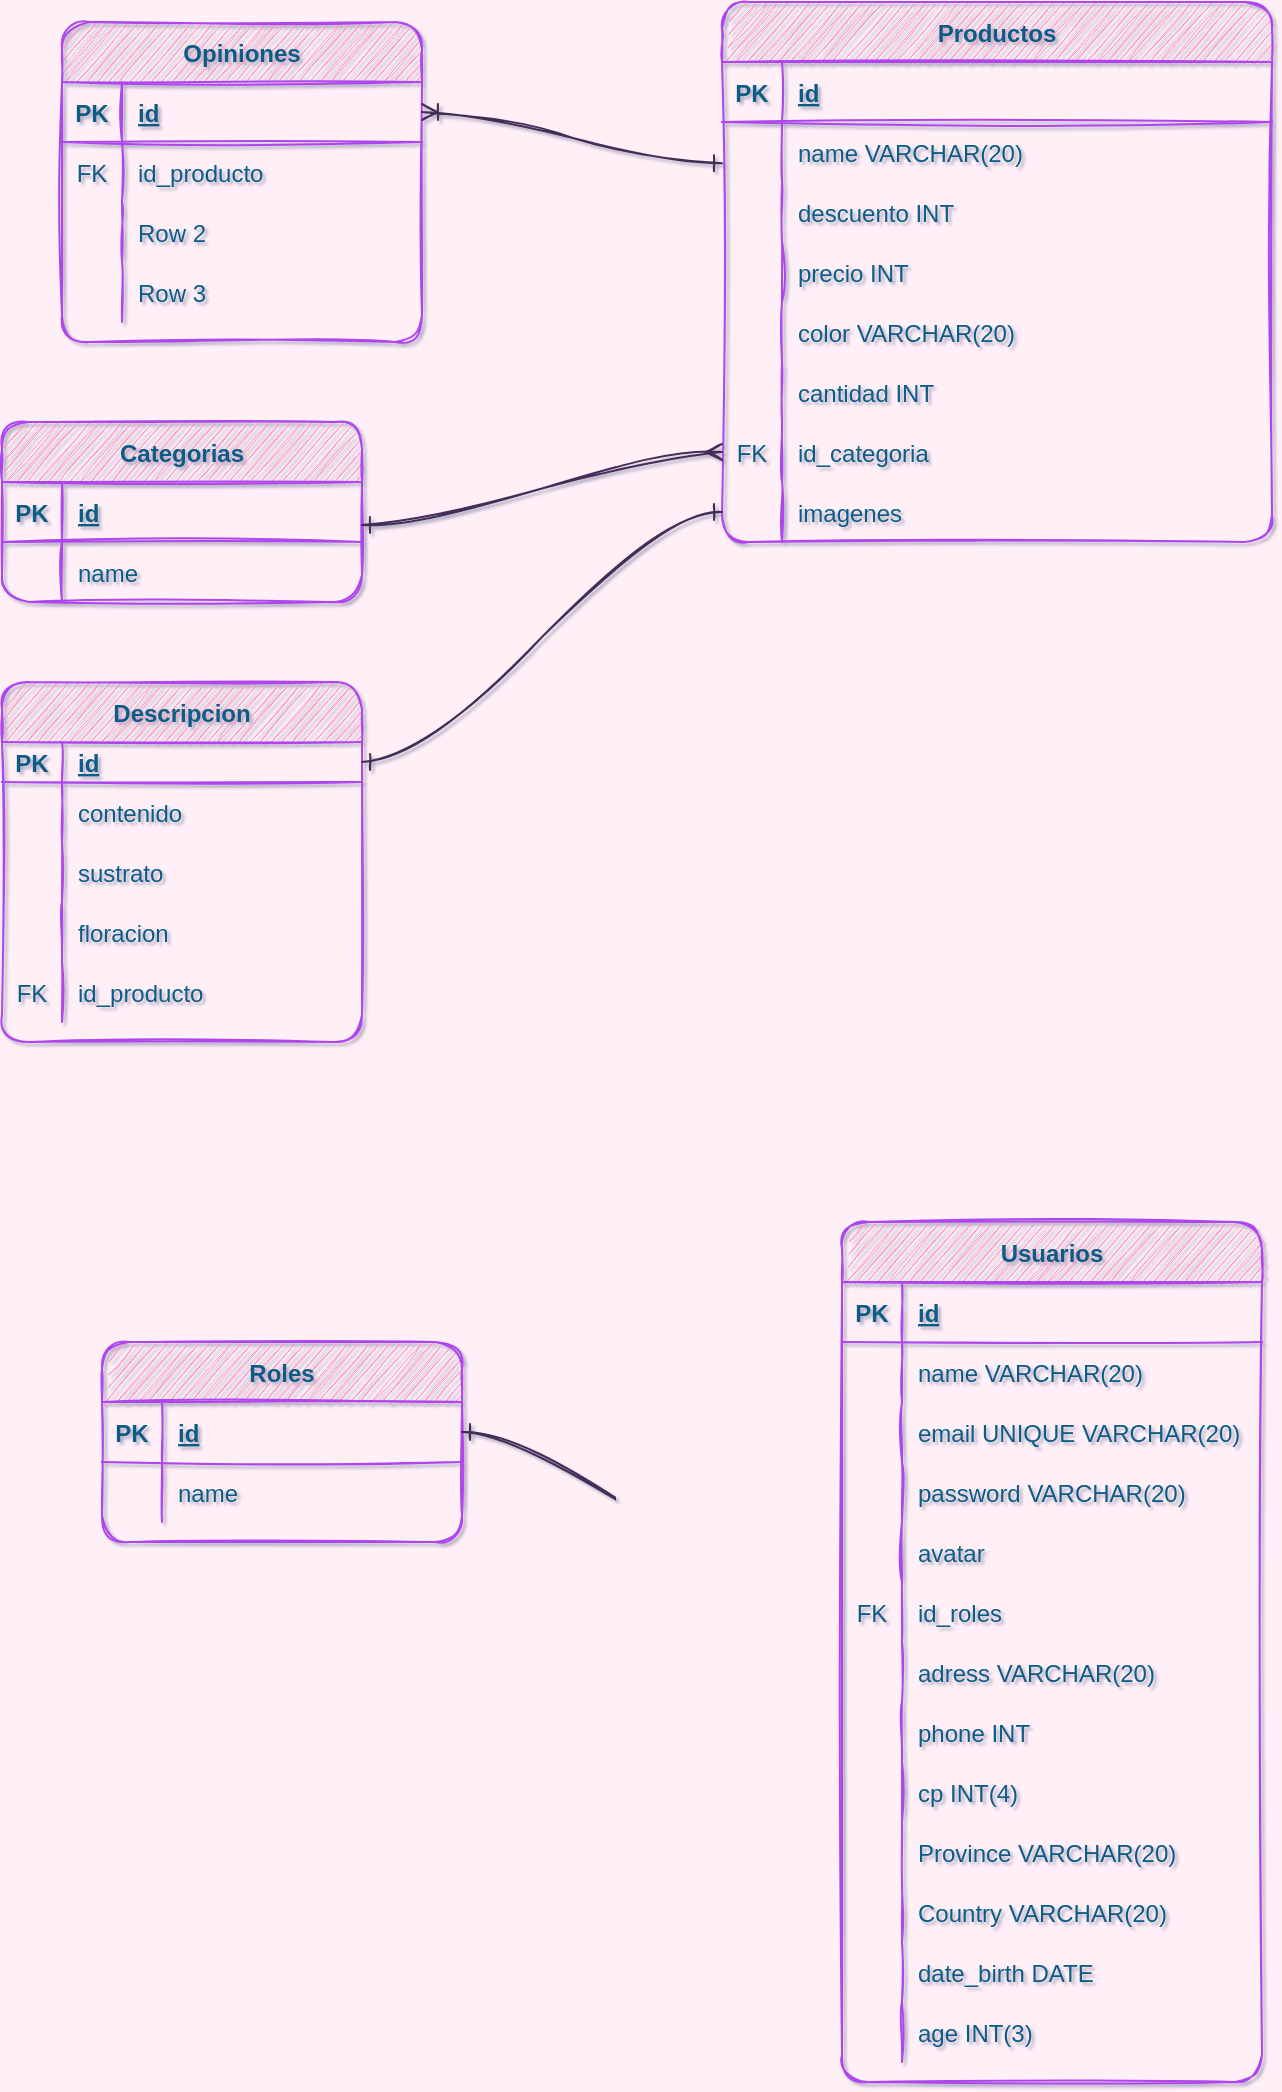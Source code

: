 <mxfile version="16.5.1" type="device"><diagram id="R2lEEEUBdFMjLlhIrx00" name="Page-1"><mxGraphModel dx="654" dy="865" grid="1" gridSize="10" guides="1" tooltips="1" connect="1" arrows="1" fold="1" page="1" pageScale="1" pageWidth="850" pageHeight="1100" background="#FFF0F7" math="0" shadow="1" extFonts="Permanent Marker^https://fonts.googleapis.com/css?family=Permanent+Marker"><root><mxCell id="0"/><mxCell id="1" parent="0"/><mxCell id="VW3T5lpvJ-1XRr1-WfOW-1" value="Productos" style="shape=table;startSize=30;container=1;collapsible=1;childLayout=tableLayout;fixedRows=1;rowLines=0;fontStyle=1;align=center;resizeLast=1;fillColor=#F694C1;strokeColor=#AF45ED;fontColor=#095C86;sketch=1;rounded=1;" parent="1" vertex="1"><mxGeometry x="430" y="360" width="275" height="270" as="geometry"/></mxCell><mxCell id="VW3T5lpvJ-1XRr1-WfOW-2" value="" style="shape=tableRow;horizontal=0;startSize=0;swimlaneHead=0;swimlaneBody=0;fillColor=none;collapsible=0;dropTarget=0;points=[[0,0.5],[1,0.5]];portConstraint=eastwest;top=0;left=0;right=0;bottom=1;strokeColor=#AF45ED;fontColor=#095C86;sketch=1;rounded=1;" parent="VW3T5lpvJ-1XRr1-WfOW-1" vertex="1"><mxGeometry y="30" width="275" height="30" as="geometry"/></mxCell><mxCell id="VW3T5lpvJ-1XRr1-WfOW-3" value="PK" style="shape=partialRectangle;connectable=0;fillColor=none;top=0;left=0;bottom=0;right=0;fontStyle=1;overflow=hidden;strokeColor=#AF45ED;fontColor=#095C86;sketch=1;rounded=1;" parent="VW3T5lpvJ-1XRr1-WfOW-2" vertex="1"><mxGeometry width="30" height="30" as="geometry"><mxRectangle width="30" height="30" as="alternateBounds"/></mxGeometry></mxCell><mxCell id="VW3T5lpvJ-1XRr1-WfOW-4" value="id" style="shape=partialRectangle;connectable=0;fillColor=none;top=0;left=0;bottom=0;right=0;align=left;spacingLeft=6;fontStyle=5;overflow=hidden;strokeColor=#AF45ED;fontColor=#095C86;sketch=1;rounded=1;" parent="VW3T5lpvJ-1XRr1-WfOW-2" vertex="1"><mxGeometry x="30" width="245" height="30" as="geometry"><mxRectangle width="245" height="30" as="alternateBounds"/></mxGeometry></mxCell><mxCell id="VW3T5lpvJ-1XRr1-WfOW-5" value="" style="shape=tableRow;horizontal=0;startSize=0;swimlaneHead=0;swimlaneBody=0;fillColor=none;collapsible=0;dropTarget=0;points=[[0,0.5],[1,0.5]];portConstraint=eastwest;top=0;left=0;right=0;bottom=0;strokeColor=#AF45ED;fontColor=#095C86;sketch=1;rounded=1;" parent="VW3T5lpvJ-1XRr1-WfOW-1" vertex="1"><mxGeometry y="60" width="275" height="30" as="geometry"/></mxCell><mxCell id="VW3T5lpvJ-1XRr1-WfOW-6" value="" style="shape=partialRectangle;connectable=0;fillColor=none;top=0;left=0;bottom=0;right=0;editable=1;overflow=hidden;strokeColor=#AF45ED;fontColor=#095C86;sketch=1;rounded=1;" parent="VW3T5lpvJ-1XRr1-WfOW-5" vertex="1"><mxGeometry width="30" height="30" as="geometry"><mxRectangle width="30" height="30" as="alternateBounds"/></mxGeometry></mxCell><mxCell id="VW3T5lpvJ-1XRr1-WfOW-7" value="name VARCHAR(20)" style="shape=partialRectangle;connectable=0;fillColor=none;top=0;left=0;bottom=0;right=0;align=left;spacingLeft=6;overflow=hidden;strokeColor=#AF45ED;fontColor=#095C86;sketch=1;rounded=1;" parent="VW3T5lpvJ-1XRr1-WfOW-5" vertex="1"><mxGeometry x="30" width="245" height="30" as="geometry"><mxRectangle width="245" height="30" as="alternateBounds"/></mxGeometry></mxCell><mxCell id="VW3T5lpvJ-1XRr1-WfOW-8" value="" style="shape=tableRow;horizontal=0;startSize=0;swimlaneHead=0;swimlaneBody=0;fillColor=none;collapsible=0;dropTarget=0;points=[[0,0.5],[1,0.5]];portConstraint=eastwest;top=0;left=0;right=0;bottom=0;strokeColor=#AF45ED;fontColor=#095C86;sketch=1;rounded=1;" parent="VW3T5lpvJ-1XRr1-WfOW-1" vertex="1"><mxGeometry y="90" width="275" height="30" as="geometry"/></mxCell><mxCell id="VW3T5lpvJ-1XRr1-WfOW-9" value="" style="shape=partialRectangle;connectable=0;fillColor=none;top=0;left=0;bottom=0;right=0;editable=1;overflow=hidden;strokeColor=#AF45ED;fontColor=#095C86;sketch=1;rounded=1;" parent="VW3T5lpvJ-1XRr1-WfOW-8" vertex="1"><mxGeometry width="30" height="30" as="geometry"><mxRectangle width="30" height="30" as="alternateBounds"/></mxGeometry></mxCell><mxCell id="VW3T5lpvJ-1XRr1-WfOW-10" value="descuento INT" style="shape=partialRectangle;connectable=0;fillColor=none;top=0;left=0;bottom=0;right=0;align=left;spacingLeft=6;overflow=hidden;strokeColor=#AF45ED;fontColor=#095C86;sketch=1;rounded=1;" parent="VW3T5lpvJ-1XRr1-WfOW-8" vertex="1"><mxGeometry x="30" width="245" height="30" as="geometry"><mxRectangle width="245" height="30" as="alternateBounds"/></mxGeometry></mxCell><mxCell id="VW3T5lpvJ-1XRr1-WfOW-11" value="" style="shape=tableRow;horizontal=0;startSize=0;swimlaneHead=0;swimlaneBody=0;fillColor=none;collapsible=0;dropTarget=0;points=[[0,0.5],[1,0.5]];portConstraint=eastwest;top=0;left=0;right=0;bottom=0;strokeColor=#AF45ED;fontColor=#095C86;sketch=1;rounded=1;" parent="VW3T5lpvJ-1XRr1-WfOW-1" vertex="1"><mxGeometry y="120" width="275" height="30" as="geometry"/></mxCell><mxCell id="VW3T5lpvJ-1XRr1-WfOW-12" value="" style="shape=partialRectangle;connectable=0;fillColor=none;top=0;left=0;bottom=0;right=0;editable=1;overflow=hidden;strokeColor=#AF45ED;fontColor=#095C86;sketch=1;rounded=1;" parent="VW3T5lpvJ-1XRr1-WfOW-11" vertex="1"><mxGeometry width="30" height="30" as="geometry"><mxRectangle width="30" height="30" as="alternateBounds"/></mxGeometry></mxCell><mxCell id="VW3T5lpvJ-1XRr1-WfOW-13" value="precio INT" style="shape=partialRectangle;connectable=0;fillColor=none;top=0;left=0;bottom=0;right=0;align=left;spacingLeft=6;overflow=hidden;strokeColor=#AF45ED;fontColor=#095C86;sketch=1;rounded=1;" parent="VW3T5lpvJ-1XRr1-WfOW-11" vertex="1"><mxGeometry x="30" width="245" height="30" as="geometry"><mxRectangle width="245" height="30" as="alternateBounds"/></mxGeometry></mxCell><mxCell id="VW3T5lpvJ-1XRr1-WfOW-14" value="" style="shape=tableRow;horizontal=0;startSize=0;swimlaneHead=0;swimlaneBody=0;fillColor=none;collapsible=0;dropTarget=0;points=[[0,0.5],[1,0.5]];portConstraint=eastwest;top=0;left=0;right=0;bottom=0;strokeColor=#AF45ED;fontColor=#095C86;sketch=1;rounded=1;" parent="VW3T5lpvJ-1XRr1-WfOW-1" vertex="1"><mxGeometry y="150" width="275" height="30" as="geometry"/></mxCell><mxCell id="VW3T5lpvJ-1XRr1-WfOW-15" value="" style="shape=partialRectangle;connectable=0;fillColor=none;top=0;left=0;bottom=0;right=0;editable=1;overflow=hidden;strokeColor=#AF45ED;fontColor=#095C86;sketch=1;rounded=1;" parent="VW3T5lpvJ-1XRr1-WfOW-14" vertex="1"><mxGeometry width="30" height="30" as="geometry"><mxRectangle width="30" height="30" as="alternateBounds"/></mxGeometry></mxCell><mxCell id="VW3T5lpvJ-1XRr1-WfOW-16" value="color VARCHAR(20)" style="shape=partialRectangle;connectable=0;fillColor=none;top=0;left=0;bottom=0;right=0;align=left;spacingLeft=6;overflow=hidden;strokeColor=#AF45ED;fontColor=#095C86;sketch=1;rounded=1;" parent="VW3T5lpvJ-1XRr1-WfOW-14" vertex="1"><mxGeometry x="30" width="245" height="30" as="geometry"><mxRectangle width="245" height="30" as="alternateBounds"/></mxGeometry></mxCell><mxCell id="VW3T5lpvJ-1XRr1-WfOW-17" value="" style="shape=tableRow;horizontal=0;startSize=0;swimlaneHead=0;swimlaneBody=0;fillColor=none;collapsible=0;dropTarget=0;points=[[0,0.5],[1,0.5]];portConstraint=eastwest;top=0;left=0;right=0;bottom=0;strokeColor=#AF45ED;fontColor=#095C86;sketch=1;rounded=1;" parent="VW3T5lpvJ-1XRr1-WfOW-1" vertex="1"><mxGeometry y="180" width="275" height="30" as="geometry"/></mxCell><mxCell id="VW3T5lpvJ-1XRr1-WfOW-18" value="" style="shape=partialRectangle;connectable=0;fillColor=none;top=0;left=0;bottom=0;right=0;editable=1;overflow=hidden;strokeColor=#AF45ED;fontColor=#095C86;sketch=1;rounded=1;" parent="VW3T5lpvJ-1XRr1-WfOW-17" vertex="1"><mxGeometry width="30" height="30" as="geometry"><mxRectangle width="30" height="30" as="alternateBounds"/></mxGeometry></mxCell><mxCell id="VW3T5lpvJ-1XRr1-WfOW-19" value="cantidad INT" style="shape=partialRectangle;connectable=0;fillColor=none;top=0;left=0;bottom=0;right=0;align=left;spacingLeft=6;overflow=hidden;strokeColor=#AF45ED;fontColor=#095C86;sketch=1;rounded=1;" parent="VW3T5lpvJ-1XRr1-WfOW-17" vertex="1"><mxGeometry x="30" width="245" height="30" as="geometry"><mxRectangle width="245" height="30" as="alternateBounds"/></mxGeometry></mxCell><mxCell id="VW3T5lpvJ-1XRr1-WfOW-20" value="" style="shape=tableRow;horizontal=0;startSize=0;swimlaneHead=0;swimlaneBody=0;fillColor=none;collapsible=0;dropTarget=0;points=[[0,0.5],[1,0.5]];portConstraint=eastwest;top=0;left=0;right=0;bottom=0;strokeColor=#AF45ED;fontColor=#095C86;sketch=1;rounded=1;" parent="VW3T5lpvJ-1XRr1-WfOW-1" vertex="1"><mxGeometry y="210" width="275" height="30" as="geometry"/></mxCell><mxCell id="VW3T5lpvJ-1XRr1-WfOW-21" value="FK" style="shape=partialRectangle;connectable=0;fillColor=none;top=0;left=0;bottom=0;right=0;editable=1;overflow=hidden;strokeColor=#AF45ED;fontColor=#095C86;sketch=1;rounded=1;" parent="VW3T5lpvJ-1XRr1-WfOW-20" vertex="1"><mxGeometry width="30" height="30" as="geometry"><mxRectangle width="30" height="30" as="alternateBounds"/></mxGeometry></mxCell><mxCell id="VW3T5lpvJ-1XRr1-WfOW-22" value="id_categoria" style="shape=partialRectangle;connectable=0;fillColor=none;top=0;left=0;bottom=0;right=0;align=left;spacingLeft=6;overflow=hidden;strokeColor=#AF45ED;fontColor=#095C86;sketch=1;rounded=1;" parent="VW3T5lpvJ-1XRr1-WfOW-20" vertex="1"><mxGeometry x="30" width="245" height="30" as="geometry"><mxRectangle width="245" height="30" as="alternateBounds"/></mxGeometry></mxCell><mxCell id="VW3T5lpvJ-1XRr1-WfOW-23" value="" style="shape=tableRow;horizontal=0;startSize=0;swimlaneHead=0;swimlaneBody=0;fillColor=none;collapsible=0;dropTarget=0;points=[[0,0.5],[1,0.5]];portConstraint=eastwest;top=0;left=0;right=0;bottom=0;strokeColor=#AF45ED;fontColor=#095C86;sketch=1;rounded=1;" parent="VW3T5lpvJ-1XRr1-WfOW-1" vertex="1"><mxGeometry y="240" width="275" height="30" as="geometry"/></mxCell><mxCell id="VW3T5lpvJ-1XRr1-WfOW-24" value="" style="shape=partialRectangle;connectable=0;fillColor=none;top=0;left=0;bottom=0;right=0;editable=1;overflow=hidden;strokeColor=#AF45ED;fontColor=#095C86;sketch=1;rounded=1;" parent="VW3T5lpvJ-1XRr1-WfOW-23" vertex="1"><mxGeometry width="30" height="30" as="geometry"><mxRectangle width="30" height="30" as="alternateBounds"/></mxGeometry></mxCell><mxCell id="VW3T5lpvJ-1XRr1-WfOW-25" value="imagenes" style="shape=partialRectangle;connectable=0;fillColor=none;top=0;left=0;bottom=0;right=0;align=left;spacingLeft=6;overflow=hidden;strokeColor=#AF45ED;fontColor=#095C86;sketch=1;rounded=1;" parent="VW3T5lpvJ-1XRr1-WfOW-23" vertex="1"><mxGeometry x="30" width="245" height="30" as="geometry"><mxRectangle width="245" height="30" as="alternateBounds"/></mxGeometry></mxCell><mxCell id="VW3T5lpvJ-1XRr1-WfOW-26" value="Usuarios" style="shape=table;startSize=30;container=1;collapsible=1;childLayout=tableLayout;fixedRows=1;rowLines=0;fontStyle=1;align=center;resizeLast=1;swimlaneFillColor=none;fillColor=#F694C1;shadow=0;strokeColor=#AF45ED;fontColor=#095C86;sketch=1;rounded=1;" parent="1" vertex="1"><mxGeometry x="490" y="970" width="210" height="430" as="geometry"/></mxCell><mxCell id="VW3T5lpvJ-1XRr1-WfOW-27" value="" style="shape=tableRow;horizontal=0;startSize=0;swimlaneHead=0;swimlaneBody=0;fillColor=none;collapsible=0;dropTarget=0;points=[[0,0.5],[1,0.5]];portConstraint=eastwest;top=0;left=0;right=0;bottom=1;strokeColor=#AF45ED;fontColor=#095C86;sketch=1;rounded=1;" parent="VW3T5lpvJ-1XRr1-WfOW-26" vertex="1"><mxGeometry y="30" width="210" height="30" as="geometry"/></mxCell><mxCell id="VW3T5lpvJ-1XRr1-WfOW-28" value="PK" style="shape=partialRectangle;connectable=0;fillColor=none;top=0;left=0;bottom=0;right=0;fontStyle=1;overflow=hidden;strokeColor=#AF45ED;fontColor=#095C86;sketch=1;rounded=1;" parent="VW3T5lpvJ-1XRr1-WfOW-27" vertex="1"><mxGeometry width="30" height="30" as="geometry"><mxRectangle width="30" height="30" as="alternateBounds"/></mxGeometry></mxCell><mxCell id="VW3T5lpvJ-1XRr1-WfOW-29" value="id" style="shape=partialRectangle;connectable=0;fillColor=none;top=0;left=0;bottom=0;right=0;align=left;spacingLeft=6;fontStyle=5;overflow=hidden;strokeColor=#AF45ED;fontColor=#095C86;sketch=1;rounded=1;" parent="VW3T5lpvJ-1XRr1-WfOW-27" vertex="1"><mxGeometry x="30" width="180" height="30" as="geometry"><mxRectangle width="180" height="30" as="alternateBounds"/></mxGeometry></mxCell><mxCell id="VW3T5lpvJ-1XRr1-WfOW-30" value="" style="shape=tableRow;horizontal=0;startSize=0;swimlaneHead=0;swimlaneBody=0;fillColor=none;collapsible=0;dropTarget=0;points=[[0,0.5],[1,0.5]];portConstraint=eastwest;top=0;left=0;right=0;bottom=0;strokeColor=#AF45ED;fontColor=#095C86;sketch=1;rounded=1;" parent="VW3T5lpvJ-1XRr1-WfOW-26" vertex="1"><mxGeometry y="60" width="210" height="30" as="geometry"/></mxCell><mxCell id="VW3T5lpvJ-1XRr1-WfOW-31" value="" style="shape=partialRectangle;connectable=0;fillColor=none;top=0;left=0;bottom=0;right=0;editable=1;overflow=hidden;strokeColor=#AF45ED;fontColor=#095C86;sketch=1;rounded=1;" parent="VW3T5lpvJ-1XRr1-WfOW-30" vertex="1"><mxGeometry width="30" height="30" as="geometry"><mxRectangle width="30" height="30" as="alternateBounds"/></mxGeometry></mxCell><mxCell id="VW3T5lpvJ-1XRr1-WfOW-32" value="name VARCHAR(20)" style="shape=partialRectangle;connectable=0;fillColor=none;top=0;left=0;bottom=0;right=0;align=left;spacingLeft=6;overflow=hidden;strokeColor=#AF45ED;fontColor=#095C86;sketch=1;rounded=1;" parent="VW3T5lpvJ-1XRr1-WfOW-30" vertex="1"><mxGeometry x="30" width="180" height="30" as="geometry"><mxRectangle width="180" height="30" as="alternateBounds"/></mxGeometry></mxCell><mxCell id="VW3T5lpvJ-1XRr1-WfOW-33" value="" style="shape=tableRow;horizontal=0;startSize=0;swimlaneHead=0;swimlaneBody=0;fillColor=none;collapsible=0;dropTarget=0;points=[[0,0.5],[1,0.5]];portConstraint=eastwest;top=0;left=0;right=0;bottom=0;strokeColor=#AF45ED;fontColor=#095C86;sketch=1;rounded=1;" parent="VW3T5lpvJ-1XRr1-WfOW-26" vertex="1"><mxGeometry y="90" width="210" height="30" as="geometry"/></mxCell><mxCell id="VW3T5lpvJ-1XRr1-WfOW-34" value="" style="shape=partialRectangle;connectable=0;fillColor=none;top=0;left=0;bottom=0;right=0;editable=1;overflow=hidden;strokeColor=#AF45ED;fontColor=#095C86;sketch=1;rounded=1;" parent="VW3T5lpvJ-1XRr1-WfOW-33" vertex="1"><mxGeometry width="30" height="30" as="geometry"><mxRectangle width="30" height="30" as="alternateBounds"/></mxGeometry></mxCell><mxCell id="VW3T5lpvJ-1XRr1-WfOW-35" value="email UNIQUE VARCHAR(20)" style="shape=partialRectangle;connectable=0;fillColor=none;top=0;left=0;bottom=0;right=0;align=left;spacingLeft=6;overflow=hidden;strokeColor=#AF45ED;fontColor=#095C86;sketch=1;rounded=1;" parent="VW3T5lpvJ-1XRr1-WfOW-33" vertex="1"><mxGeometry x="30" width="180" height="30" as="geometry"><mxRectangle width="180" height="30" as="alternateBounds"/></mxGeometry></mxCell><mxCell id="VW3T5lpvJ-1XRr1-WfOW-36" value="" style="shape=tableRow;horizontal=0;startSize=0;swimlaneHead=0;swimlaneBody=0;fillColor=none;collapsible=0;dropTarget=0;points=[[0,0.5],[1,0.5]];portConstraint=eastwest;top=0;left=0;right=0;bottom=0;strokeColor=#AF45ED;fontColor=#095C86;sketch=1;rounded=1;" parent="VW3T5lpvJ-1XRr1-WfOW-26" vertex="1"><mxGeometry y="120" width="210" height="30" as="geometry"/></mxCell><mxCell id="VW3T5lpvJ-1XRr1-WfOW-37" value="" style="shape=partialRectangle;connectable=0;fillColor=none;top=0;left=0;bottom=0;right=0;editable=1;overflow=hidden;strokeColor=#AF45ED;fontColor=#095C86;sketch=1;rounded=1;" parent="VW3T5lpvJ-1XRr1-WfOW-36" vertex="1"><mxGeometry width="30" height="30" as="geometry"><mxRectangle width="30" height="30" as="alternateBounds"/></mxGeometry></mxCell><mxCell id="VW3T5lpvJ-1XRr1-WfOW-38" value="password VARCHAR(20)" style="shape=partialRectangle;connectable=0;fillColor=none;top=0;left=0;bottom=0;right=0;align=left;spacingLeft=6;overflow=hidden;strokeColor=#AF45ED;fontColor=#095C86;sketch=1;rounded=1;" parent="VW3T5lpvJ-1XRr1-WfOW-36" vertex="1"><mxGeometry x="30" width="180" height="30" as="geometry"><mxRectangle width="180" height="30" as="alternateBounds"/></mxGeometry></mxCell><mxCell id="VW3T5lpvJ-1XRr1-WfOW-39" value="" style="shape=tableRow;horizontal=0;startSize=0;swimlaneHead=0;swimlaneBody=0;fillColor=none;collapsible=0;dropTarget=0;points=[[0,0.5],[1,0.5]];portConstraint=eastwest;top=0;left=0;right=0;bottom=0;strokeColor=#AF45ED;fontColor=#095C86;sketch=1;rounded=1;" parent="VW3T5lpvJ-1XRr1-WfOW-26" vertex="1"><mxGeometry y="150" width="210" height="30" as="geometry"/></mxCell><mxCell id="VW3T5lpvJ-1XRr1-WfOW-40" value="" style="shape=partialRectangle;connectable=0;fillColor=none;top=0;left=0;bottom=0;right=0;editable=1;overflow=hidden;strokeColor=#AF45ED;fontColor=#095C86;sketch=1;rounded=1;" parent="VW3T5lpvJ-1XRr1-WfOW-39" vertex="1"><mxGeometry width="30" height="30" as="geometry"><mxRectangle width="30" height="30" as="alternateBounds"/></mxGeometry></mxCell><mxCell id="VW3T5lpvJ-1XRr1-WfOW-41" value="avatar" style="shape=partialRectangle;connectable=0;fillColor=none;top=0;left=0;bottom=0;right=0;align=left;spacingLeft=6;overflow=hidden;strokeColor=#AF45ED;fontColor=#095C86;sketch=1;rounded=1;" parent="VW3T5lpvJ-1XRr1-WfOW-39" vertex="1"><mxGeometry x="30" width="180" height="30" as="geometry"><mxRectangle width="180" height="30" as="alternateBounds"/></mxGeometry></mxCell><mxCell id="VW3T5lpvJ-1XRr1-WfOW-42" value="" style="shape=tableRow;horizontal=0;startSize=0;swimlaneHead=0;swimlaneBody=0;fillColor=none;collapsible=0;dropTarget=0;points=[[0,0.5],[1,0.5]];portConstraint=eastwest;top=0;left=0;right=0;bottom=0;strokeColor=#AF45ED;fontColor=#095C86;sketch=1;rounded=1;" parent="VW3T5lpvJ-1XRr1-WfOW-26" vertex="1"><mxGeometry y="180" width="210" height="30" as="geometry"/></mxCell><mxCell id="VW3T5lpvJ-1XRr1-WfOW-43" value="FK" style="shape=partialRectangle;connectable=0;fillColor=none;top=0;left=0;bottom=0;right=0;editable=1;overflow=hidden;strokeColor=#AF45ED;fontColor=#095C86;sketch=1;rounded=1;" parent="VW3T5lpvJ-1XRr1-WfOW-42" vertex="1"><mxGeometry width="30" height="30" as="geometry"><mxRectangle width="30" height="30" as="alternateBounds"/></mxGeometry></mxCell><mxCell id="VW3T5lpvJ-1XRr1-WfOW-44" value="id_roles" style="shape=partialRectangle;connectable=0;fillColor=none;top=0;left=0;bottom=0;right=0;align=left;spacingLeft=6;overflow=hidden;strokeColor=#AF45ED;fontColor=#095C86;sketch=1;rounded=1;" parent="VW3T5lpvJ-1XRr1-WfOW-42" vertex="1"><mxGeometry x="30" width="180" height="30" as="geometry"><mxRectangle width="180" height="30" as="alternateBounds"/></mxGeometry></mxCell><mxCell id="VW3T5lpvJ-1XRr1-WfOW-45" value="" style="shape=tableRow;horizontal=0;startSize=0;swimlaneHead=0;swimlaneBody=0;fillColor=none;collapsible=0;dropTarget=0;points=[[0,0.5],[1,0.5]];portConstraint=eastwest;top=0;left=0;right=0;bottom=0;strokeColor=#AF45ED;fontColor=#095C86;sketch=1;rounded=1;" parent="VW3T5lpvJ-1XRr1-WfOW-26" vertex="1"><mxGeometry y="210" width="210" height="30" as="geometry"/></mxCell><mxCell id="VW3T5lpvJ-1XRr1-WfOW-46" value="" style="shape=partialRectangle;connectable=0;fillColor=none;top=0;left=0;bottom=0;right=0;editable=1;overflow=hidden;strokeColor=#AF45ED;fontColor=#095C86;sketch=1;rounded=1;" parent="VW3T5lpvJ-1XRr1-WfOW-45" vertex="1"><mxGeometry width="30" height="30" as="geometry"><mxRectangle width="30" height="30" as="alternateBounds"/></mxGeometry></mxCell><mxCell id="VW3T5lpvJ-1XRr1-WfOW-47" value="adress VARCHAR(20)" style="shape=partialRectangle;connectable=0;fillColor=none;top=0;left=0;bottom=0;right=0;align=left;spacingLeft=6;overflow=hidden;strokeColor=#AF45ED;fontColor=#095C86;sketch=1;rounded=1;" parent="VW3T5lpvJ-1XRr1-WfOW-45" vertex="1"><mxGeometry x="30" width="180" height="30" as="geometry"><mxRectangle width="180" height="30" as="alternateBounds"/></mxGeometry></mxCell><mxCell id="VW3T5lpvJ-1XRr1-WfOW-48" value="" style="shape=tableRow;horizontal=0;startSize=0;swimlaneHead=0;swimlaneBody=0;fillColor=none;collapsible=0;dropTarget=0;points=[[0,0.5],[1,0.5]];portConstraint=eastwest;top=0;left=0;right=0;bottom=0;strokeColor=#AF45ED;fontColor=#095C86;sketch=1;rounded=1;" parent="VW3T5lpvJ-1XRr1-WfOW-26" vertex="1"><mxGeometry y="240" width="210" height="30" as="geometry"/></mxCell><mxCell id="VW3T5lpvJ-1XRr1-WfOW-49" value="" style="shape=partialRectangle;connectable=0;fillColor=none;top=0;left=0;bottom=0;right=0;editable=1;overflow=hidden;strokeColor=#AF45ED;fontColor=#095C86;sketch=1;rounded=1;" parent="VW3T5lpvJ-1XRr1-WfOW-48" vertex="1"><mxGeometry width="30" height="30" as="geometry"><mxRectangle width="30" height="30" as="alternateBounds"/></mxGeometry></mxCell><mxCell id="VW3T5lpvJ-1XRr1-WfOW-50" value="phone INT" style="shape=partialRectangle;connectable=0;fillColor=none;top=0;left=0;bottom=0;right=0;align=left;spacingLeft=6;overflow=hidden;strokeColor=#AF45ED;fontColor=#095C86;sketch=1;rounded=1;" parent="VW3T5lpvJ-1XRr1-WfOW-48" vertex="1"><mxGeometry x="30" width="180" height="30" as="geometry"><mxRectangle width="180" height="30" as="alternateBounds"/></mxGeometry></mxCell><mxCell id="VW3T5lpvJ-1XRr1-WfOW-51" value="" style="shape=tableRow;horizontal=0;startSize=0;swimlaneHead=0;swimlaneBody=0;fillColor=none;collapsible=0;dropTarget=0;points=[[0,0.5],[1,0.5]];portConstraint=eastwest;top=0;left=0;right=0;bottom=0;strokeColor=#AF45ED;fontColor=#095C86;sketch=1;rounded=1;" parent="VW3T5lpvJ-1XRr1-WfOW-26" vertex="1"><mxGeometry y="270" width="210" height="30" as="geometry"/></mxCell><mxCell id="VW3T5lpvJ-1XRr1-WfOW-52" value="" style="shape=partialRectangle;connectable=0;fillColor=none;top=0;left=0;bottom=0;right=0;editable=1;overflow=hidden;strokeColor=#AF45ED;fontColor=#095C86;sketch=1;rounded=1;" parent="VW3T5lpvJ-1XRr1-WfOW-51" vertex="1"><mxGeometry width="30" height="30" as="geometry"><mxRectangle width="30" height="30" as="alternateBounds"/></mxGeometry></mxCell><mxCell id="VW3T5lpvJ-1XRr1-WfOW-53" value="cp INT(4)" style="shape=partialRectangle;connectable=0;fillColor=none;top=0;left=0;bottom=0;right=0;align=left;spacingLeft=6;overflow=hidden;strokeColor=#AF45ED;fontColor=#095C86;sketch=1;rounded=1;" parent="VW3T5lpvJ-1XRr1-WfOW-51" vertex="1"><mxGeometry x="30" width="180" height="30" as="geometry"><mxRectangle width="180" height="30" as="alternateBounds"/></mxGeometry></mxCell><mxCell id="VW3T5lpvJ-1XRr1-WfOW-54" value="" style="shape=tableRow;horizontal=0;startSize=0;swimlaneHead=0;swimlaneBody=0;fillColor=none;collapsible=0;dropTarget=0;points=[[0,0.5],[1,0.5]];portConstraint=eastwest;top=0;left=0;right=0;bottom=0;strokeColor=#AF45ED;fontColor=#095C86;sketch=1;rounded=1;" parent="VW3T5lpvJ-1XRr1-WfOW-26" vertex="1"><mxGeometry y="300" width="210" height="30" as="geometry"/></mxCell><mxCell id="VW3T5lpvJ-1XRr1-WfOW-55" value="" style="shape=partialRectangle;connectable=0;fillColor=none;top=0;left=0;bottom=0;right=0;editable=1;overflow=hidden;strokeColor=#AF45ED;fontColor=#095C86;sketch=1;rounded=1;" parent="VW3T5lpvJ-1XRr1-WfOW-54" vertex="1"><mxGeometry width="30" height="30" as="geometry"><mxRectangle width="30" height="30" as="alternateBounds"/></mxGeometry></mxCell><mxCell id="VW3T5lpvJ-1XRr1-WfOW-56" value="Province VARCHAR(20)" style="shape=partialRectangle;connectable=0;fillColor=none;top=0;left=0;bottom=0;right=0;align=left;spacingLeft=6;overflow=hidden;strokeColor=#AF45ED;fontColor=#095C86;sketch=1;rounded=1;" parent="VW3T5lpvJ-1XRr1-WfOW-54" vertex="1"><mxGeometry x="30" width="180" height="30" as="geometry"><mxRectangle width="180" height="30" as="alternateBounds"/></mxGeometry></mxCell><mxCell id="VW3T5lpvJ-1XRr1-WfOW-57" value="" style="shape=tableRow;horizontal=0;startSize=0;swimlaneHead=0;swimlaneBody=0;fillColor=none;collapsible=0;dropTarget=0;points=[[0,0.5],[1,0.5]];portConstraint=eastwest;top=0;left=0;right=0;bottom=0;strokeColor=#AF45ED;fontColor=#095C86;sketch=1;rounded=1;" parent="VW3T5lpvJ-1XRr1-WfOW-26" vertex="1"><mxGeometry y="330" width="210" height="30" as="geometry"/></mxCell><mxCell id="VW3T5lpvJ-1XRr1-WfOW-58" value="" style="shape=partialRectangle;connectable=0;fillColor=none;top=0;left=0;bottom=0;right=0;editable=1;overflow=hidden;strokeColor=#AF45ED;fontColor=#095C86;sketch=1;rounded=1;" parent="VW3T5lpvJ-1XRr1-WfOW-57" vertex="1"><mxGeometry width="30" height="30" as="geometry"><mxRectangle width="30" height="30" as="alternateBounds"/></mxGeometry></mxCell><mxCell id="VW3T5lpvJ-1XRr1-WfOW-59" value="Country VARCHAR(20)" style="shape=partialRectangle;connectable=0;fillColor=none;top=0;left=0;bottom=0;right=0;align=left;spacingLeft=6;overflow=hidden;strokeColor=#AF45ED;fontColor=#095C86;sketch=1;rounded=1;" parent="VW3T5lpvJ-1XRr1-WfOW-57" vertex="1"><mxGeometry x="30" width="180" height="30" as="geometry"><mxRectangle width="180" height="30" as="alternateBounds"/></mxGeometry></mxCell><mxCell id="VW3T5lpvJ-1XRr1-WfOW-60" value="" style="shape=tableRow;horizontal=0;startSize=0;swimlaneHead=0;swimlaneBody=0;fillColor=none;collapsible=0;dropTarget=0;points=[[0,0.5],[1,0.5]];portConstraint=eastwest;top=0;left=0;right=0;bottom=0;strokeColor=#AF45ED;fontColor=#095C86;sketch=1;rounded=1;" parent="VW3T5lpvJ-1XRr1-WfOW-26" vertex="1"><mxGeometry y="360" width="210" height="30" as="geometry"/></mxCell><mxCell id="VW3T5lpvJ-1XRr1-WfOW-61" value="" style="shape=partialRectangle;connectable=0;fillColor=none;top=0;left=0;bottom=0;right=0;editable=1;overflow=hidden;strokeColor=#AF45ED;fontColor=#095C86;sketch=1;rounded=1;" parent="VW3T5lpvJ-1XRr1-WfOW-60" vertex="1"><mxGeometry width="30" height="30" as="geometry"><mxRectangle width="30" height="30" as="alternateBounds"/></mxGeometry></mxCell><mxCell id="VW3T5lpvJ-1XRr1-WfOW-62" value="date_birth DATE" style="shape=partialRectangle;connectable=0;fillColor=none;top=0;left=0;bottom=0;right=0;align=left;spacingLeft=6;overflow=hidden;strokeColor=#AF45ED;fontColor=#095C86;sketch=1;rounded=1;" parent="VW3T5lpvJ-1XRr1-WfOW-60" vertex="1"><mxGeometry x="30" width="180" height="30" as="geometry"><mxRectangle width="180" height="30" as="alternateBounds"/></mxGeometry></mxCell><mxCell id="VW3T5lpvJ-1XRr1-WfOW-63" value="" style="shape=tableRow;horizontal=0;startSize=0;swimlaneHead=0;swimlaneBody=0;fillColor=none;collapsible=0;dropTarget=0;points=[[0,0.5],[1,0.5]];portConstraint=eastwest;top=0;left=0;right=0;bottom=0;strokeColor=#AF45ED;fontColor=#095C86;sketch=1;rounded=1;" parent="VW3T5lpvJ-1XRr1-WfOW-26" vertex="1"><mxGeometry y="390" width="210" height="30" as="geometry"/></mxCell><mxCell id="VW3T5lpvJ-1XRr1-WfOW-64" value="" style="shape=partialRectangle;connectable=0;fillColor=none;top=0;left=0;bottom=0;right=0;editable=1;overflow=hidden;strokeColor=#AF45ED;fontColor=#095C86;sketch=1;rounded=1;" parent="VW3T5lpvJ-1XRr1-WfOW-63" vertex="1"><mxGeometry width="30" height="30" as="geometry"><mxRectangle width="30" height="30" as="alternateBounds"/></mxGeometry></mxCell><mxCell id="VW3T5lpvJ-1XRr1-WfOW-65" value="age INT(3)" style="shape=partialRectangle;connectable=0;fillColor=none;top=0;left=0;bottom=0;right=0;align=left;spacingLeft=6;overflow=hidden;strokeColor=#AF45ED;fontColor=#095C86;sketch=1;rounded=1;" parent="VW3T5lpvJ-1XRr1-WfOW-63" vertex="1"><mxGeometry x="30" width="180" height="30" as="geometry"><mxRectangle width="180" height="30" as="alternateBounds"/></mxGeometry></mxCell><mxCell id="VW3T5lpvJ-1XRr1-WfOW-66" value="Categorias" style="shape=table;startSize=30;container=1;collapsible=1;childLayout=tableLayout;fixedRows=1;rowLines=0;fontStyle=1;align=center;resizeLast=1;fillColor=#F694C1;strokeColor=#AF45ED;fontColor=#095C86;sketch=1;rounded=1;" parent="1" vertex="1"><mxGeometry x="70" y="570" width="180" height="90" as="geometry"/></mxCell><mxCell id="VW3T5lpvJ-1XRr1-WfOW-67" value="" style="shape=tableRow;horizontal=0;startSize=0;swimlaneHead=0;swimlaneBody=0;fillColor=none;collapsible=0;dropTarget=0;points=[[0,0.5],[1,0.5]];portConstraint=eastwest;top=0;left=0;right=0;bottom=1;strokeColor=#AF45ED;fontColor=#095C86;sketch=1;rounded=1;" parent="VW3T5lpvJ-1XRr1-WfOW-66" vertex="1"><mxGeometry y="30" width="180" height="30" as="geometry"/></mxCell><mxCell id="VW3T5lpvJ-1XRr1-WfOW-68" value="PK" style="shape=partialRectangle;connectable=0;fillColor=none;top=0;left=0;bottom=0;right=0;fontStyle=1;overflow=hidden;strokeColor=#AF45ED;fontColor=#095C86;sketch=1;rounded=1;" parent="VW3T5lpvJ-1XRr1-WfOW-67" vertex="1"><mxGeometry width="30" height="30" as="geometry"><mxRectangle width="30" height="30" as="alternateBounds"/></mxGeometry></mxCell><mxCell id="VW3T5lpvJ-1XRr1-WfOW-69" value="id" style="shape=partialRectangle;connectable=0;fillColor=none;top=0;left=0;bottom=0;right=0;align=left;spacingLeft=6;fontStyle=5;overflow=hidden;strokeColor=#AF45ED;fontColor=#095C86;sketch=1;rounded=1;" parent="VW3T5lpvJ-1XRr1-WfOW-67" vertex="1"><mxGeometry x="30" width="150" height="30" as="geometry"><mxRectangle width="150" height="30" as="alternateBounds"/></mxGeometry></mxCell><mxCell id="VW3T5lpvJ-1XRr1-WfOW-70" value="" style="shape=tableRow;horizontal=0;startSize=0;swimlaneHead=0;swimlaneBody=0;fillColor=none;collapsible=0;dropTarget=0;points=[[0,0.5],[1,0.5]];portConstraint=eastwest;top=0;left=0;right=0;bottom=0;strokeColor=#AF45ED;fontColor=#095C86;sketch=1;rounded=1;" parent="VW3T5lpvJ-1XRr1-WfOW-66" vertex="1"><mxGeometry y="60" width="180" height="30" as="geometry"/></mxCell><mxCell id="VW3T5lpvJ-1XRr1-WfOW-71" value="" style="shape=partialRectangle;connectable=0;fillColor=none;top=0;left=0;bottom=0;right=0;editable=1;overflow=hidden;strokeColor=#AF45ED;fontColor=#095C86;sketch=1;rounded=1;" parent="VW3T5lpvJ-1XRr1-WfOW-70" vertex="1"><mxGeometry width="30" height="30" as="geometry"><mxRectangle width="30" height="30" as="alternateBounds"/></mxGeometry></mxCell><mxCell id="VW3T5lpvJ-1XRr1-WfOW-72" value="name" style="shape=partialRectangle;connectable=0;fillColor=none;top=0;left=0;bottom=0;right=0;align=left;spacingLeft=6;overflow=hidden;strokeColor=#AF45ED;fontColor=#095C86;sketch=1;rounded=1;" parent="VW3T5lpvJ-1XRr1-WfOW-70" vertex="1"><mxGeometry x="30" width="150" height="30" as="geometry"><mxRectangle width="150" height="30" as="alternateBounds"/></mxGeometry></mxCell><mxCell id="VW3T5lpvJ-1XRr1-WfOW-73" value="Opiniones" style="shape=table;startSize=30;container=1;collapsible=1;childLayout=tableLayout;fixedRows=1;rowLines=0;fontStyle=1;align=center;resizeLast=1;fillColor=#F694C1;strokeColor=#AF45ED;fontColor=#095C86;sketch=1;rounded=1;" parent="1" vertex="1"><mxGeometry x="100" y="370" width="180" height="160" as="geometry"/></mxCell><mxCell id="VW3T5lpvJ-1XRr1-WfOW-74" value="" style="shape=tableRow;horizontal=0;startSize=0;swimlaneHead=0;swimlaneBody=0;fillColor=none;collapsible=0;dropTarget=0;points=[[0,0.5],[1,0.5]];portConstraint=eastwest;top=0;left=0;right=0;bottom=1;strokeColor=#AF45ED;fontColor=#095C86;sketch=1;rounded=1;" parent="VW3T5lpvJ-1XRr1-WfOW-73" vertex="1"><mxGeometry y="30" width="180" height="30" as="geometry"/></mxCell><mxCell id="VW3T5lpvJ-1XRr1-WfOW-75" value="PK" style="shape=partialRectangle;connectable=0;fillColor=none;top=0;left=0;bottom=0;right=0;fontStyle=1;overflow=hidden;strokeColor=#AF45ED;fontColor=#095C86;sketch=1;rounded=1;" parent="VW3T5lpvJ-1XRr1-WfOW-74" vertex="1"><mxGeometry width="30" height="30" as="geometry"><mxRectangle width="30" height="30" as="alternateBounds"/></mxGeometry></mxCell><mxCell id="VW3T5lpvJ-1XRr1-WfOW-76" value="id" style="shape=partialRectangle;connectable=0;fillColor=none;top=0;left=0;bottom=0;right=0;align=left;spacingLeft=6;fontStyle=5;overflow=hidden;strokeColor=#AF45ED;fontColor=#095C86;sketch=1;rounded=1;" parent="VW3T5lpvJ-1XRr1-WfOW-74" vertex="1"><mxGeometry x="30" width="150" height="30" as="geometry"><mxRectangle width="150" height="30" as="alternateBounds"/></mxGeometry></mxCell><mxCell id="VW3T5lpvJ-1XRr1-WfOW-77" value="" style="shape=tableRow;horizontal=0;startSize=0;swimlaneHead=0;swimlaneBody=0;fillColor=none;collapsible=0;dropTarget=0;points=[[0,0.5],[1,0.5]];portConstraint=eastwest;top=0;left=0;right=0;bottom=0;strokeColor=#AF45ED;fontColor=#095C86;sketch=1;rounded=1;" parent="VW3T5lpvJ-1XRr1-WfOW-73" vertex="1"><mxGeometry y="60" width="180" height="30" as="geometry"/></mxCell><mxCell id="VW3T5lpvJ-1XRr1-WfOW-78" value="FK" style="shape=partialRectangle;connectable=0;fillColor=none;top=0;left=0;bottom=0;right=0;editable=1;overflow=hidden;strokeColor=#AF45ED;fontColor=#095C86;sketch=1;rounded=1;" parent="VW3T5lpvJ-1XRr1-WfOW-77" vertex="1"><mxGeometry width="30" height="30" as="geometry"><mxRectangle width="30" height="30" as="alternateBounds"/></mxGeometry></mxCell><mxCell id="VW3T5lpvJ-1XRr1-WfOW-79" value="id_producto" style="shape=partialRectangle;connectable=0;fillColor=none;top=0;left=0;bottom=0;right=0;align=left;spacingLeft=6;overflow=hidden;strokeColor=#AF45ED;fontColor=#095C86;sketch=1;rounded=1;" parent="VW3T5lpvJ-1XRr1-WfOW-77" vertex="1"><mxGeometry x="30" width="150" height="30" as="geometry"><mxRectangle width="150" height="30" as="alternateBounds"/></mxGeometry></mxCell><mxCell id="VW3T5lpvJ-1XRr1-WfOW-80" value="" style="shape=tableRow;horizontal=0;startSize=0;swimlaneHead=0;swimlaneBody=0;fillColor=none;collapsible=0;dropTarget=0;points=[[0,0.5],[1,0.5]];portConstraint=eastwest;top=0;left=0;right=0;bottom=0;strokeColor=#AF45ED;fontColor=#095C86;sketch=1;rounded=1;" parent="VW3T5lpvJ-1XRr1-WfOW-73" vertex="1"><mxGeometry y="90" width="180" height="30" as="geometry"/></mxCell><mxCell id="VW3T5lpvJ-1XRr1-WfOW-81" value="" style="shape=partialRectangle;connectable=0;fillColor=none;top=0;left=0;bottom=0;right=0;editable=1;overflow=hidden;strokeColor=#AF45ED;fontColor=#095C86;sketch=1;rounded=1;" parent="VW3T5lpvJ-1XRr1-WfOW-80" vertex="1"><mxGeometry width="30" height="30" as="geometry"><mxRectangle width="30" height="30" as="alternateBounds"/></mxGeometry></mxCell><mxCell id="VW3T5lpvJ-1XRr1-WfOW-82" value="Row 2" style="shape=partialRectangle;connectable=0;fillColor=none;top=0;left=0;bottom=0;right=0;align=left;spacingLeft=6;overflow=hidden;strokeColor=#AF45ED;fontColor=#095C86;sketch=1;rounded=1;" parent="VW3T5lpvJ-1XRr1-WfOW-80" vertex="1"><mxGeometry x="30" width="150" height="30" as="geometry"><mxRectangle width="150" height="30" as="alternateBounds"/></mxGeometry></mxCell><mxCell id="VW3T5lpvJ-1XRr1-WfOW-83" value="" style="shape=tableRow;horizontal=0;startSize=0;swimlaneHead=0;swimlaneBody=0;fillColor=none;collapsible=0;dropTarget=0;points=[[0,0.5],[1,0.5]];portConstraint=eastwest;top=0;left=0;right=0;bottom=0;strokeColor=#AF45ED;fontColor=#095C86;sketch=1;rounded=1;" parent="VW3T5lpvJ-1XRr1-WfOW-73" vertex="1"><mxGeometry y="120" width="180" height="30" as="geometry"/></mxCell><mxCell id="VW3T5lpvJ-1XRr1-WfOW-84" value="" style="shape=partialRectangle;connectable=0;fillColor=none;top=0;left=0;bottom=0;right=0;editable=1;overflow=hidden;strokeColor=#AF45ED;fontColor=#095C86;sketch=1;rounded=1;" parent="VW3T5lpvJ-1XRr1-WfOW-83" vertex="1"><mxGeometry width="30" height="30" as="geometry"><mxRectangle width="30" height="30" as="alternateBounds"/></mxGeometry></mxCell><mxCell id="VW3T5lpvJ-1XRr1-WfOW-85" value="Row 3" style="shape=partialRectangle;connectable=0;fillColor=none;top=0;left=0;bottom=0;right=0;align=left;spacingLeft=6;overflow=hidden;strokeColor=#AF45ED;fontColor=#095C86;sketch=1;rounded=1;" parent="VW3T5lpvJ-1XRr1-WfOW-83" vertex="1"><mxGeometry x="30" width="150" height="30" as="geometry"><mxRectangle width="150" height="30" as="alternateBounds"/></mxGeometry></mxCell><mxCell id="VW3T5lpvJ-1XRr1-WfOW-86" value="Descripcion" style="shape=table;startSize=30;container=1;collapsible=1;childLayout=tableLayout;fixedRows=1;rowLines=0;fontStyle=1;align=center;resizeLast=1;fillColor=#F694C1;strokeColor=#AF45ED;fontColor=#095C86;sketch=1;rounded=1;" parent="1" vertex="1"><mxGeometry x="70" y="700" width="180" height="180" as="geometry"/></mxCell><mxCell id="VW3T5lpvJ-1XRr1-WfOW-87" value="" style="shape=tableRow;horizontal=0;startSize=0;swimlaneHead=0;swimlaneBody=0;fillColor=none;collapsible=0;dropTarget=0;points=[[0,0.5],[1,0.5]];portConstraint=eastwest;top=0;left=0;right=0;bottom=1;strokeColor=#AF45ED;fontColor=#095C86;sketch=1;rounded=1;" parent="VW3T5lpvJ-1XRr1-WfOW-86" vertex="1"><mxGeometry y="30" width="180" height="20" as="geometry"/></mxCell><mxCell id="VW3T5lpvJ-1XRr1-WfOW-88" value="PK" style="shape=partialRectangle;connectable=0;fillColor=none;top=0;left=0;bottom=0;right=0;fontStyle=1;overflow=hidden;strokeColor=#AF45ED;fontColor=#095C86;sketch=1;rounded=1;" parent="VW3T5lpvJ-1XRr1-WfOW-87" vertex="1"><mxGeometry width="30" height="20" as="geometry"><mxRectangle width="30" height="20" as="alternateBounds"/></mxGeometry></mxCell><mxCell id="VW3T5lpvJ-1XRr1-WfOW-89" value="id" style="shape=partialRectangle;connectable=0;fillColor=none;top=0;left=0;bottom=0;right=0;align=left;spacingLeft=6;fontStyle=5;overflow=hidden;strokeColor=#AF45ED;fontColor=#095C86;sketch=1;rounded=1;" parent="VW3T5lpvJ-1XRr1-WfOW-87" vertex="1"><mxGeometry x="30" width="150" height="20" as="geometry"><mxRectangle width="150" height="20" as="alternateBounds"/></mxGeometry></mxCell><mxCell id="VW3T5lpvJ-1XRr1-WfOW-90" value="" style="shape=tableRow;horizontal=0;startSize=0;swimlaneHead=0;swimlaneBody=0;fillColor=none;collapsible=0;dropTarget=0;points=[[0,0.5],[1,0.5]];portConstraint=eastwest;top=0;left=0;right=0;bottom=0;strokeColor=#AF45ED;fontColor=#095C86;sketch=1;rounded=1;" parent="VW3T5lpvJ-1XRr1-WfOW-86" vertex="1"><mxGeometry y="50" width="180" height="30" as="geometry"/></mxCell><mxCell id="VW3T5lpvJ-1XRr1-WfOW-91" value="" style="shape=partialRectangle;connectable=0;fillColor=none;top=0;left=0;bottom=0;right=0;editable=1;overflow=hidden;strokeColor=#AF45ED;fontColor=#095C86;sketch=1;rounded=1;" parent="VW3T5lpvJ-1XRr1-WfOW-90" vertex="1"><mxGeometry width="30" height="30" as="geometry"><mxRectangle width="30" height="30" as="alternateBounds"/></mxGeometry></mxCell><mxCell id="VW3T5lpvJ-1XRr1-WfOW-92" value="contenido" style="shape=partialRectangle;connectable=0;fillColor=none;top=0;left=0;bottom=0;right=0;align=left;spacingLeft=6;overflow=hidden;strokeColor=#AF45ED;fontColor=#095C86;sketch=1;rounded=1;" parent="VW3T5lpvJ-1XRr1-WfOW-90" vertex="1"><mxGeometry x="30" width="150" height="30" as="geometry"><mxRectangle width="150" height="30" as="alternateBounds"/></mxGeometry></mxCell><mxCell id="VW3T5lpvJ-1XRr1-WfOW-93" value="" style="shape=tableRow;horizontal=0;startSize=0;swimlaneHead=0;swimlaneBody=0;fillColor=none;collapsible=0;dropTarget=0;points=[[0,0.5],[1,0.5]];portConstraint=eastwest;top=0;left=0;right=0;bottom=0;strokeColor=#AF45ED;fontColor=#095C86;sketch=1;rounded=1;" parent="VW3T5lpvJ-1XRr1-WfOW-86" vertex="1"><mxGeometry y="80" width="180" height="30" as="geometry"/></mxCell><mxCell id="VW3T5lpvJ-1XRr1-WfOW-94" value="" style="shape=partialRectangle;connectable=0;fillColor=none;top=0;left=0;bottom=0;right=0;editable=1;overflow=hidden;strokeColor=#AF45ED;fontColor=#095C86;sketch=1;rounded=1;" parent="VW3T5lpvJ-1XRr1-WfOW-93" vertex="1"><mxGeometry width="30" height="30" as="geometry"><mxRectangle width="30" height="30" as="alternateBounds"/></mxGeometry></mxCell><mxCell id="VW3T5lpvJ-1XRr1-WfOW-95" value="sustrato" style="shape=partialRectangle;connectable=0;fillColor=none;top=0;left=0;bottom=0;right=0;align=left;spacingLeft=6;overflow=hidden;strokeColor=#AF45ED;fontColor=#095C86;sketch=1;rounded=1;" parent="VW3T5lpvJ-1XRr1-WfOW-93" vertex="1"><mxGeometry x="30" width="150" height="30" as="geometry"><mxRectangle width="150" height="30" as="alternateBounds"/></mxGeometry></mxCell><mxCell id="VW3T5lpvJ-1XRr1-WfOW-96" value="" style="shape=tableRow;horizontal=0;startSize=0;swimlaneHead=0;swimlaneBody=0;fillColor=none;collapsible=0;dropTarget=0;points=[[0,0.5],[1,0.5]];portConstraint=eastwest;top=0;left=0;right=0;bottom=0;strokeColor=#AF45ED;fontColor=#095C86;sketch=1;rounded=1;" parent="VW3T5lpvJ-1XRr1-WfOW-86" vertex="1"><mxGeometry y="110" width="180" height="30" as="geometry"/></mxCell><mxCell id="VW3T5lpvJ-1XRr1-WfOW-97" value="" style="shape=partialRectangle;connectable=0;fillColor=none;top=0;left=0;bottom=0;right=0;editable=1;overflow=hidden;strokeColor=#AF45ED;fontColor=#095C86;sketch=1;rounded=1;" parent="VW3T5lpvJ-1XRr1-WfOW-96" vertex="1"><mxGeometry width="30" height="30" as="geometry"><mxRectangle width="30" height="30" as="alternateBounds"/></mxGeometry></mxCell><mxCell id="VW3T5lpvJ-1XRr1-WfOW-98" value="floracion" style="shape=partialRectangle;connectable=0;fillColor=none;top=0;left=0;bottom=0;right=0;align=left;spacingLeft=6;overflow=hidden;strokeColor=#AF45ED;fontColor=#095C86;sketch=1;rounded=1;" parent="VW3T5lpvJ-1XRr1-WfOW-96" vertex="1"><mxGeometry x="30" width="150" height="30" as="geometry"><mxRectangle width="150" height="30" as="alternateBounds"/></mxGeometry></mxCell><mxCell id="VW3T5lpvJ-1XRr1-WfOW-99" value="" style="shape=tableRow;horizontal=0;startSize=0;swimlaneHead=0;swimlaneBody=0;fillColor=none;collapsible=0;dropTarget=0;points=[[0,0.5],[1,0.5]];portConstraint=eastwest;top=0;left=0;right=0;bottom=0;strokeColor=#AF45ED;fontColor=#095C86;sketch=1;rounded=1;" parent="VW3T5lpvJ-1XRr1-WfOW-86" vertex="1"><mxGeometry y="140" width="180" height="30" as="geometry"/></mxCell><mxCell id="VW3T5lpvJ-1XRr1-WfOW-100" value="FK" style="shape=partialRectangle;connectable=0;fillColor=none;top=0;left=0;bottom=0;right=0;editable=1;overflow=hidden;strokeColor=#AF45ED;fontColor=#095C86;sketch=1;rounded=1;" parent="VW3T5lpvJ-1XRr1-WfOW-99" vertex="1"><mxGeometry width="30" height="30" as="geometry"><mxRectangle width="30" height="30" as="alternateBounds"/></mxGeometry></mxCell><mxCell id="VW3T5lpvJ-1XRr1-WfOW-101" value="id_producto" style="shape=partialRectangle;connectable=0;fillColor=none;top=0;left=0;bottom=0;right=0;align=left;spacingLeft=6;overflow=hidden;strokeColor=#AF45ED;fontColor=#095C86;sketch=1;rounded=1;" parent="VW3T5lpvJ-1XRr1-WfOW-99" vertex="1"><mxGeometry x="30" width="150" height="30" as="geometry"><mxRectangle width="150" height="30" as="alternateBounds"/></mxGeometry></mxCell><mxCell id="VW3T5lpvJ-1XRr1-WfOW-102" value="Roles" style="shape=table;startSize=30;container=1;collapsible=1;childLayout=tableLayout;fixedRows=1;rowLines=0;fontStyle=1;align=center;resizeLast=1;fillColor=#F694C1;strokeColor=#AF45ED;fontColor=#095C86;sketch=1;rounded=1;" parent="1" vertex="1"><mxGeometry x="120" y="1030" width="180" height="100" as="geometry"/></mxCell><mxCell id="VW3T5lpvJ-1XRr1-WfOW-103" value="" style="shape=tableRow;horizontal=0;startSize=0;swimlaneHead=0;swimlaneBody=0;fillColor=none;collapsible=0;dropTarget=0;points=[[0,0.5],[1,0.5]];portConstraint=eastwest;top=0;left=0;right=0;bottom=1;strokeColor=#AF45ED;fontColor=#095C86;sketch=1;rounded=1;" parent="VW3T5lpvJ-1XRr1-WfOW-102" vertex="1"><mxGeometry y="30" width="180" height="30" as="geometry"/></mxCell><mxCell id="VW3T5lpvJ-1XRr1-WfOW-104" value="PK" style="shape=partialRectangle;connectable=0;fillColor=none;top=0;left=0;bottom=0;right=0;fontStyle=1;overflow=hidden;strokeColor=#AF45ED;fontColor=#095C86;sketch=1;rounded=1;" parent="VW3T5lpvJ-1XRr1-WfOW-103" vertex="1"><mxGeometry width="30" height="30" as="geometry"><mxRectangle width="30" height="30" as="alternateBounds"/></mxGeometry></mxCell><mxCell id="VW3T5lpvJ-1XRr1-WfOW-105" value="id" style="shape=partialRectangle;connectable=0;fillColor=none;top=0;left=0;bottom=0;right=0;align=left;spacingLeft=6;fontStyle=5;overflow=hidden;strokeColor=#AF45ED;fontColor=#095C86;sketch=1;rounded=1;" parent="VW3T5lpvJ-1XRr1-WfOW-103" vertex="1"><mxGeometry x="30" width="150" height="30" as="geometry"><mxRectangle width="150" height="30" as="alternateBounds"/></mxGeometry></mxCell><mxCell id="VW3T5lpvJ-1XRr1-WfOW-106" value="" style="shape=tableRow;horizontal=0;startSize=0;swimlaneHead=0;swimlaneBody=0;fillColor=none;collapsible=0;dropTarget=0;points=[[0,0.5],[1,0.5]];portConstraint=eastwest;top=0;left=0;right=0;bottom=0;strokeColor=#AF45ED;fontColor=#095C86;sketch=1;rounded=1;" parent="VW3T5lpvJ-1XRr1-WfOW-102" vertex="1"><mxGeometry y="60" width="180" height="30" as="geometry"/></mxCell><mxCell id="VW3T5lpvJ-1XRr1-WfOW-107" value="" style="shape=partialRectangle;connectable=0;fillColor=none;top=0;left=0;bottom=0;right=0;editable=1;overflow=hidden;strokeColor=#AF45ED;fontColor=#095C86;sketch=1;rounded=1;" parent="VW3T5lpvJ-1XRr1-WfOW-106" vertex="1"><mxGeometry width="30" height="30" as="geometry"><mxRectangle width="30" height="30" as="alternateBounds"/></mxGeometry></mxCell><mxCell id="VW3T5lpvJ-1XRr1-WfOW-108" value="name" style="shape=partialRectangle;connectable=0;fillColor=none;top=0;left=0;bottom=0;right=0;align=left;spacingLeft=6;overflow=hidden;strokeColor=#AF45ED;fontColor=#095C86;sketch=1;rounded=1;" parent="VW3T5lpvJ-1XRr1-WfOW-106" vertex="1"><mxGeometry x="30" width="150" height="30" as="geometry"><mxRectangle width="150" height="30" as="alternateBounds"/></mxGeometry></mxCell><mxCell id="VW3T5lpvJ-1XRr1-WfOW-109" value="" style="edgeStyle=entityRelationEdgeStyle;fontSize=12;html=1;endArrow=ERoneToMany;entryX=1;entryY=0.5;entryDx=0;entryDy=0;exitX=0;exitY=0.689;exitDx=0;exitDy=0;startArrow=ERone;startFill=0;exitPerimeter=0;strokeColor=#432D57;fontColor=#095C86;sketch=1;curved=1;fillColor=#76608a;" parent="1" source="VW3T5lpvJ-1XRr1-WfOW-5" target="VW3T5lpvJ-1XRr1-WfOW-74" edge="1"><mxGeometry width="100" height="100" relative="1" as="geometry"><mxPoint x="430" y="465" as="sourcePoint"/><mxPoint x="650" y="610" as="targetPoint"/></mxGeometry></mxCell><mxCell id="VW3T5lpvJ-1XRr1-WfOW-110" value="" style="edgeStyle=entityRelationEdgeStyle;fontSize=12;html=1;endArrow=ERmany;endFill=0;entryX=0;entryY=0.5;entryDx=0;entryDy=0;exitX=1;exitY=0.717;exitDx=0;exitDy=0;exitPerimeter=0;startArrow=ERone;startFill=0;strokeColor=#432D57;fontColor=#095C86;sketch=1;curved=1;strokeWidth=1;fillColor=#76608a;" parent="1" source="VW3T5lpvJ-1XRr1-WfOW-67" target="VW3T5lpvJ-1XRr1-WfOW-20" edge="1"><mxGeometry width="100" height="100" relative="1" as="geometry"><mxPoint x="550" y="620" as="sourcePoint"/><mxPoint x="650" y="520" as="targetPoint"/></mxGeometry></mxCell><mxCell id="VW3T5lpvJ-1XRr1-WfOW-111" value="" style="edgeStyle=entityRelationEdgeStyle;fontSize=12;html=1;endArrow=ERone;endFill=1;entryX=0;entryY=0.5;entryDx=0;entryDy=0;exitX=1;exitY=0.5;exitDx=0;exitDy=0;startArrow=ERone;startFill=0;strokeColor=#432D57;fontColor=#095C86;sketch=1;curved=1;fillColor=#76608a;" parent="1" source="VW3T5lpvJ-1XRr1-WfOW-87" edge="1"><mxGeometry width="100" height="100" relative="1" as="geometry"><mxPoint x="550" y="710" as="sourcePoint"/><mxPoint x="430" y="615" as="targetPoint"/></mxGeometry></mxCell><mxCell id="VW3T5lpvJ-1XRr1-WfOW-112" value="" style="edgeStyle=entityRelationEdgeStyle;fontSize=12;html=1;endArrow=ERmany;entryX=0;entryY=0.5;entryDx=0;entryDy=0;exitX=1;exitY=0.5;exitDx=0;exitDy=0;startArrow=ERone;startFill=0;strokeColor=#432D57;fontColor=#095C86;sketch=1;curved=1;fillColor=#76608a;" parent="1" source="VW3T5lpvJ-1XRr1-WfOW-103" target="VW3T5lpvJ-1XRr1-WfOW-42" edge="1"><mxGeometry width="100" height="100" relative="1" as="geometry"><mxPoint x="290" y="1180" as="sourcePoint"/><mxPoint x="390" y="1080" as="targetPoint"/></mxGeometry></mxCell></root></mxGraphModel></diagram></mxfile>